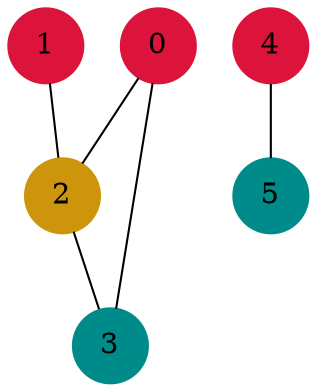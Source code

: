 graph G {
0 [shape=circle, style=filled, color= crimson];
0 -- 2;
0 -- 3;
1 [shape=circle, style=filled, color= crimson];
1 -- 2;
2 [shape=circle, style=filled, color= darkgoldenrod3];
2 -- 3;
3 [shape=circle, style=filled, color= cyan4];
4 [shape=circle, style=filled, color= crimson];
4 -- 5;
5 [shape=circle, style=filled, color= cyan4];
}